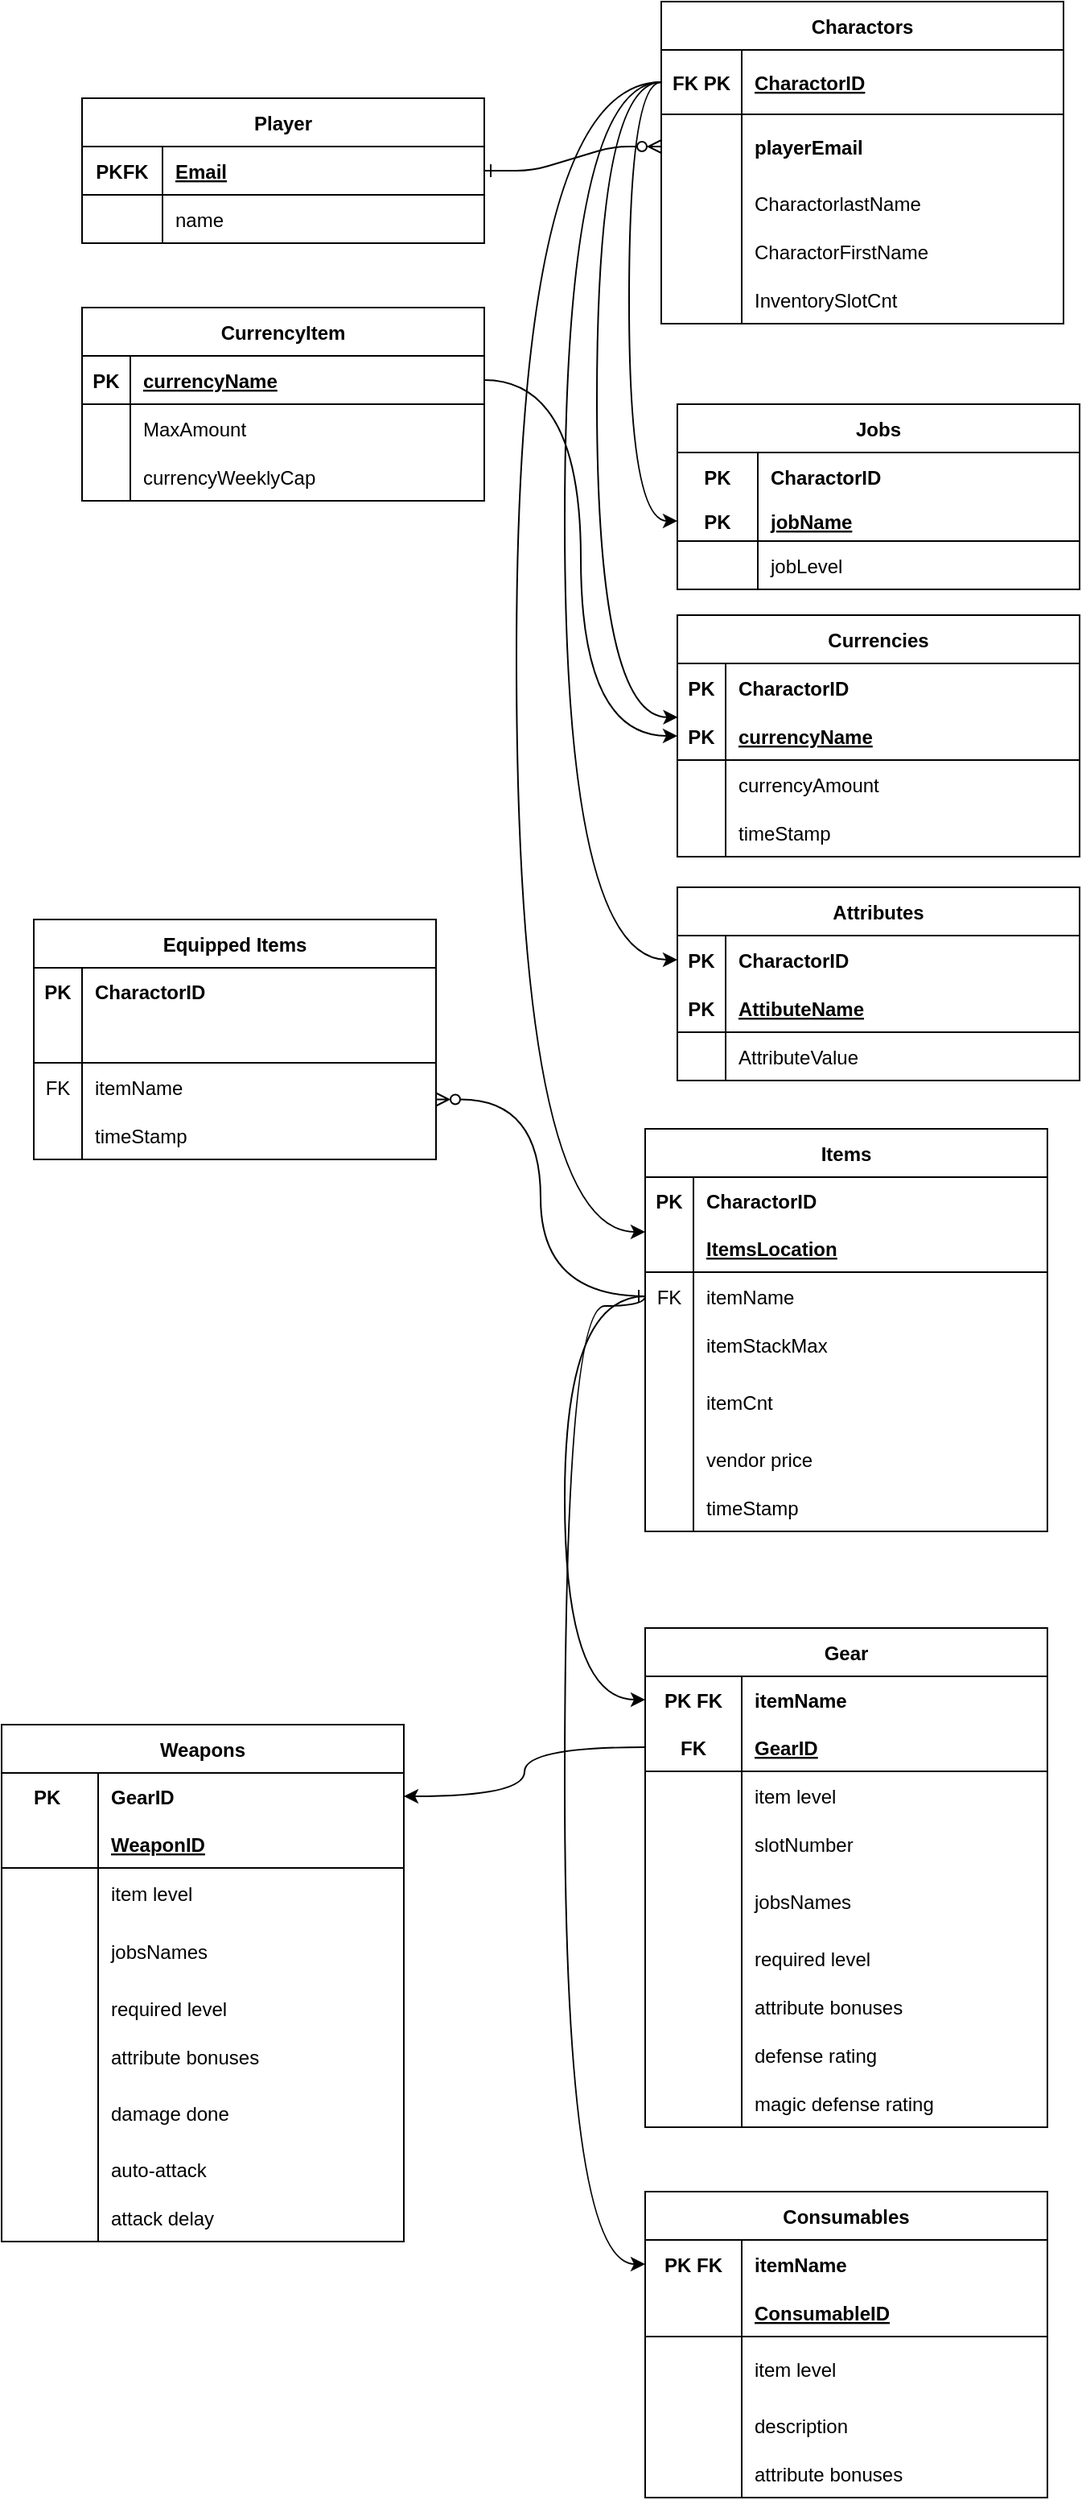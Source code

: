 <mxfile version="23.1.5" type="github">
  <diagram id="R2lEEEUBdFMjLlhIrx00" name="Page-1">
    <mxGraphModel dx="1324" dy="826" grid="1" gridSize="10" guides="1" tooltips="1" connect="1" arrows="1" fold="1" page="1" pageScale="1" pageWidth="850" pageHeight="1100" math="0" shadow="0" extFonts="Permanent Marker^https://fonts.googleapis.com/css?family=Permanent+Marker">
      <root>
        <mxCell id="0" />
        <mxCell id="1" parent="0" />
        <mxCell id="0ALvYMT1jV8Z4muqGy3O-168" value="Items" style="shape=table;startSize=30;container=1;collapsible=1;childLayout=tableLayout;fixedRows=1;rowLines=0;fontStyle=1;align=center;resizeLast=1;" parent="1" vertex="1">
          <mxGeometry x="450" y="760" width="250" height="250.0" as="geometry">
            <mxRectangle x="450" y="290" width="70" height="30" as="alternateBounds" />
          </mxGeometry>
        </mxCell>
        <mxCell id="0ALvYMT1jV8Z4muqGy3O-169" value="" style="shape=partialRectangle;collapsible=0;dropTarget=0;pointerEvents=0;fillColor=none;points=[[0,0.5],[1,0.5]];portConstraint=eastwest;top=0;left=0;right=0;bottom=0;fontStyle=1" parent="0ALvYMT1jV8Z4muqGy3O-168" vertex="1">
          <mxGeometry y="30" width="250" height="29" as="geometry" />
        </mxCell>
        <mxCell id="0ALvYMT1jV8Z4muqGy3O-170" value="PK" style="shape=partialRectangle;overflow=hidden;connectable=0;fillColor=none;top=0;left=0;bottom=0;right=0;fontStyle=1" parent="0ALvYMT1jV8Z4muqGy3O-169" vertex="1">
          <mxGeometry width="30" height="29" as="geometry">
            <mxRectangle width="30" height="29" as="alternateBounds" />
          </mxGeometry>
        </mxCell>
        <mxCell id="0ALvYMT1jV8Z4muqGy3O-171" value="CharactorID" style="shape=partialRectangle;overflow=hidden;connectable=0;fillColor=none;top=0;left=0;bottom=0;right=0;align=left;spacingLeft=6;fontStyle=1" parent="0ALvYMT1jV8Z4muqGy3O-169" vertex="1">
          <mxGeometry x="30" width="220" height="29" as="geometry">
            <mxRectangle width="220" height="29" as="alternateBounds" />
          </mxGeometry>
        </mxCell>
        <mxCell id="0ALvYMT1jV8Z4muqGy3O-172" value="" style="shape=partialRectangle;collapsible=0;dropTarget=0;pointerEvents=0;fillColor=none;points=[[0,0.5],[1,0.5]];portConstraint=eastwest;top=0;left=0;right=0;bottom=1;" parent="0ALvYMT1jV8Z4muqGy3O-168" vertex="1">
          <mxGeometry y="59" width="250" height="30" as="geometry" />
        </mxCell>
        <mxCell id="0ALvYMT1jV8Z4muqGy3O-173" value="" style="shape=partialRectangle;overflow=hidden;connectable=0;fillColor=none;top=0;left=0;bottom=0;right=0;fontStyle=1;" parent="0ALvYMT1jV8Z4muqGy3O-172" vertex="1">
          <mxGeometry width="30" height="30" as="geometry">
            <mxRectangle width="30" height="30" as="alternateBounds" />
          </mxGeometry>
        </mxCell>
        <mxCell id="0ALvYMT1jV8Z4muqGy3O-174" value="ItemsLocation" style="shape=partialRectangle;overflow=hidden;connectable=0;fillColor=none;top=0;left=0;bottom=0;right=0;align=left;spacingLeft=6;fontStyle=5;" parent="0ALvYMT1jV8Z4muqGy3O-172" vertex="1">
          <mxGeometry x="30" width="220" height="30" as="geometry">
            <mxRectangle width="220" height="30" as="alternateBounds" />
          </mxGeometry>
        </mxCell>
        <mxCell id="0ALvYMT1jV8Z4muqGy3O-178" value="" style="shape=partialRectangle;collapsible=0;dropTarget=0;pointerEvents=0;fillColor=none;points=[[0,0.5],[1,0.5]];portConstraint=eastwest;top=0;left=0;right=0;bottom=0;" parent="0ALvYMT1jV8Z4muqGy3O-168" vertex="1">
          <mxGeometry y="89" width="250" height="30" as="geometry" />
        </mxCell>
        <mxCell id="0ALvYMT1jV8Z4muqGy3O-179" value="FK" style="shape=partialRectangle;overflow=hidden;connectable=0;fillColor=none;top=0;left=0;bottom=0;right=0;" parent="0ALvYMT1jV8Z4muqGy3O-178" vertex="1">
          <mxGeometry width="30" height="30" as="geometry">
            <mxRectangle width="30" height="30" as="alternateBounds" />
          </mxGeometry>
        </mxCell>
        <mxCell id="0ALvYMT1jV8Z4muqGy3O-180" value="itemName" style="shape=partialRectangle;overflow=hidden;connectable=0;fillColor=none;top=0;left=0;bottom=0;right=0;align=left;spacingLeft=6;" parent="0ALvYMT1jV8Z4muqGy3O-178" vertex="1">
          <mxGeometry x="30" width="220" height="30" as="geometry">
            <mxRectangle width="220" height="30" as="alternateBounds" />
          </mxGeometry>
        </mxCell>
        <mxCell id="0ALvYMT1jV8Z4muqGy3O-203" value="" style="shape=partialRectangle;collapsible=0;dropTarget=0;pointerEvents=0;fillColor=none;points=[[0,0.5],[1,0.5]];portConstraint=eastwest;top=0;left=0;right=0;bottom=0;" parent="0ALvYMT1jV8Z4muqGy3O-168" vertex="1">
          <mxGeometry y="119" width="250" height="30" as="geometry" />
        </mxCell>
        <mxCell id="0ALvYMT1jV8Z4muqGy3O-204" value="" style="shape=partialRectangle;overflow=hidden;connectable=0;fillColor=none;top=0;left=0;bottom=0;right=0;" parent="0ALvYMT1jV8Z4muqGy3O-203" vertex="1">
          <mxGeometry width="30" height="30" as="geometry">
            <mxRectangle width="30" height="30" as="alternateBounds" />
          </mxGeometry>
        </mxCell>
        <mxCell id="0ALvYMT1jV8Z4muqGy3O-205" value="itemStackMax" style="shape=partialRectangle;overflow=hidden;connectable=0;fillColor=none;top=0;left=0;bottom=0;right=0;align=left;spacingLeft=6;" parent="0ALvYMT1jV8Z4muqGy3O-203" vertex="1">
          <mxGeometry x="30" width="220" height="30" as="geometry">
            <mxRectangle width="220" height="30" as="alternateBounds" />
          </mxGeometry>
        </mxCell>
        <mxCell id="0ALvYMT1jV8Z4muqGy3O-222" value="" style="shape=partialRectangle;collapsible=0;dropTarget=0;pointerEvents=0;fillColor=none;points=[[0,0.5],[1,0.5]];portConstraint=eastwest;top=0;left=0;right=0;bottom=0;" parent="0ALvYMT1jV8Z4muqGy3O-168" vertex="1">
          <mxGeometry y="149" width="250" height="41" as="geometry" />
        </mxCell>
        <mxCell id="0ALvYMT1jV8Z4muqGy3O-223" value="" style="shape=partialRectangle;overflow=hidden;connectable=0;fillColor=none;top=0;left=0;bottom=0;right=0;" parent="0ALvYMT1jV8Z4muqGy3O-222" vertex="1">
          <mxGeometry width="30" height="41" as="geometry">
            <mxRectangle width="30" height="41" as="alternateBounds" />
          </mxGeometry>
        </mxCell>
        <mxCell id="0ALvYMT1jV8Z4muqGy3O-224" value="itemCnt" style="shape=partialRectangle;overflow=hidden;connectable=0;fillColor=none;top=0;left=0;bottom=0;right=0;align=left;spacingLeft=6;" parent="0ALvYMT1jV8Z4muqGy3O-222" vertex="1">
          <mxGeometry x="30" width="220" height="41" as="geometry">
            <mxRectangle width="220" height="41" as="alternateBounds" />
          </mxGeometry>
        </mxCell>
        <mxCell id="0ALvYMT1jV8Z4muqGy3O-225" value="" style="shape=partialRectangle;collapsible=0;dropTarget=0;pointerEvents=0;fillColor=none;points=[[0,0.5],[1,0.5]];portConstraint=eastwest;top=0;left=0;right=0;bottom=0;" parent="0ALvYMT1jV8Z4muqGy3O-168" vertex="1">
          <mxGeometry y="190" width="250" height="30" as="geometry" />
        </mxCell>
        <mxCell id="0ALvYMT1jV8Z4muqGy3O-226" value="" style="shape=partialRectangle;overflow=hidden;connectable=0;fillColor=none;top=0;left=0;bottom=0;right=0;" parent="0ALvYMT1jV8Z4muqGy3O-225" vertex="1">
          <mxGeometry width="30" height="30" as="geometry">
            <mxRectangle width="30" height="30" as="alternateBounds" />
          </mxGeometry>
        </mxCell>
        <mxCell id="0ALvYMT1jV8Z4muqGy3O-227" value="vendor price" style="shape=partialRectangle;overflow=hidden;connectable=0;fillColor=none;top=0;left=0;bottom=0;right=0;align=left;spacingLeft=6;" parent="0ALvYMT1jV8Z4muqGy3O-225" vertex="1">
          <mxGeometry x="30" width="220" height="30" as="geometry">
            <mxRectangle width="220" height="30" as="alternateBounds" />
          </mxGeometry>
        </mxCell>
        <mxCell id="0ALvYMT1jV8Z4muqGy3O-229" value="" style="shape=partialRectangle;collapsible=0;dropTarget=0;pointerEvents=0;fillColor=none;points=[[0,0.5],[1,0.5]];portConstraint=eastwest;top=0;left=0;right=0;bottom=0;" parent="0ALvYMT1jV8Z4muqGy3O-168" vertex="1">
          <mxGeometry y="220" width="250" height="30" as="geometry" />
        </mxCell>
        <mxCell id="0ALvYMT1jV8Z4muqGy3O-230" value="" style="shape=partialRectangle;overflow=hidden;connectable=0;fillColor=none;top=0;left=0;bottom=0;right=0;" parent="0ALvYMT1jV8Z4muqGy3O-229" vertex="1">
          <mxGeometry width="30" height="30" as="geometry">
            <mxRectangle width="30" height="30" as="alternateBounds" />
          </mxGeometry>
        </mxCell>
        <mxCell id="0ALvYMT1jV8Z4muqGy3O-231" value="timeStamp" style="shape=partialRectangle;overflow=hidden;connectable=0;fillColor=none;top=0;left=0;bottom=0;right=0;align=left;spacingLeft=6;" parent="0ALvYMT1jV8Z4muqGy3O-229" vertex="1">
          <mxGeometry x="30" width="220" height="30" as="geometry">
            <mxRectangle width="220" height="30" as="alternateBounds" />
          </mxGeometry>
        </mxCell>
        <mxCell id="C-vyLk0tnHw3VtMMgP7b-1" value="" style="edgeStyle=entityRelationEdgeStyle;endArrow=ERzeroToMany;startArrow=ERone;endFill=1;startFill=0;entryX=0;entryY=0.5;entryDx=0;entryDy=0;" parent="1" source="C-vyLk0tnHw3VtMMgP7b-24" target="C-vyLk0tnHw3VtMMgP7b-6" edge="1">
          <mxGeometry width="100" height="100" relative="1" as="geometry">
            <mxPoint x="340" y="720" as="sourcePoint" />
            <mxPoint x="440" y="620" as="targetPoint" />
          </mxGeometry>
        </mxCell>
        <mxCell id="C-vyLk0tnHw3VtMMgP7b-2" value="Charactors" style="shape=table;startSize=30;container=1;collapsible=1;childLayout=tableLayout;fixedRows=1;rowLines=0;fontStyle=1;align=center;resizeLast=1;" parent="1" vertex="1">
          <mxGeometry x="460" y="60" width="250" height="200" as="geometry">
            <mxRectangle x="460" y="60" width="100" height="30" as="alternateBounds" />
          </mxGeometry>
        </mxCell>
        <mxCell id="C-vyLk0tnHw3VtMMgP7b-3" value="" style="shape=partialRectangle;collapsible=0;dropTarget=0;pointerEvents=0;fillColor=none;points=[[0,0.5],[1,0.5]];portConstraint=eastwest;top=0;left=0;right=0;bottom=1;" parent="C-vyLk0tnHw3VtMMgP7b-2" vertex="1">
          <mxGeometry y="30" width="250" height="40" as="geometry" />
        </mxCell>
        <mxCell id="C-vyLk0tnHw3VtMMgP7b-4" value="FK PK" style="shape=partialRectangle;overflow=hidden;connectable=0;fillColor=none;top=0;left=0;bottom=0;right=0;fontStyle=1;" parent="C-vyLk0tnHw3VtMMgP7b-3" vertex="1">
          <mxGeometry width="50" height="40" as="geometry">
            <mxRectangle width="50" height="40" as="alternateBounds" />
          </mxGeometry>
        </mxCell>
        <mxCell id="C-vyLk0tnHw3VtMMgP7b-5" value="CharactorID" style="shape=partialRectangle;overflow=hidden;connectable=0;fillColor=none;top=0;left=0;bottom=0;right=0;align=left;spacingLeft=6;fontStyle=5;" parent="C-vyLk0tnHw3VtMMgP7b-3" vertex="1">
          <mxGeometry x="50" width="200" height="40" as="geometry">
            <mxRectangle width="200" height="40" as="alternateBounds" />
          </mxGeometry>
        </mxCell>
        <mxCell id="C-vyLk0tnHw3VtMMgP7b-6" value="" style="shape=partialRectangle;collapsible=0;dropTarget=0;pointerEvents=0;fillColor=none;points=[[0,0.5],[1,0.5]];portConstraint=eastwest;top=0;left=0;right=0;bottom=0;" parent="C-vyLk0tnHw3VtMMgP7b-2" vertex="1">
          <mxGeometry y="70" width="250" height="40" as="geometry" />
        </mxCell>
        <mxCell id="C-vyLk0tnHw3VtMMgP7b-7" value="" style="shape=partialRectangle;overflow=hidden;connectable=0;fillColor=none;top=0;left=0;bottom=0;right=0;fontStyle=1" parent="C-vyLk0tnHw3VtMMgP7b-6" vertex="1">
          <mxGeometry width="50" height="40" as="geometry">
            <mxRectangle width="50" height="40" as="alternateBounds" />
          </mxGeometry>
        </mxCell>
        <mxCell id="C-vyLk0tnHw3VtMMgP7b-8" value="playerEmail" style="shape=partialRectangle;overflow=hidden;connectable=0;fillColor=none;top=0;left=0;bottom=0;right=0;align=left;spacingLeft=6;labelBorderColor=none;fontStyle=1;perimeterSpacing=2;" parent="C-vyLk0tnHw3VtMMgP7b-6" vertex="1">
          <mxGeometry x="50" width="200" height="40" as="geometry">
            <mxRectangle width="200" height="40" as="alternateBounds" />
          </mxGeometry>
        </mxCell>
        <mxCell id="C-vyLk0tnHw3VtMMgP7b-9" value="" style="shape=partialRectangle;collapsible=0;dropTarget=0;pointerEvents=0;fillColor=none;points=[[0,0.5],[1,0.5]];portConstraint=eastwest;top=0;left=0;right=0;bottom=0;" parent="C-vyLk0tnHw3VtMMgP7b-2" vertex="1">
          <mxGeometry y="110" width="250" height="30" as="geometry" />
        </mxCell>
        <mxCell id="C-vyLk0tnHw3VtMMgP7b-10" value="" style="shape=partialRectangle;overflow=hidden;connectable=0;fillColor=none;top=0;left=0;bottom=0;right=0;" parent="C-vyLk0tnHw3VtMMgP7b-9" vertex="1">
          <mxGeometry width="50" height="30" as="geometry">
            <mxRectangle width="50" height="30" as="alternateBounds" />
          </mxGeometry>
        </mxCell>
        <mxCell id="C-vyLk0tnHw3VtMMgP7b-11" value="CharactorlastName" style="shape=partialRectangle;overflow=hidden;connectable=0;fillColor=none;top=0;left=0;bottom=0;right=0;align=left;spacingLeft=6;strokeColor=default;" parent="C-vyLk0tnHw3VtMMgP7b-9" vertex="1">
          <mxGeometry x="50" width="200" height="30" as="geometry">
            <mxRectangle width="200" height="30" as="alternateBounds" />
          </mxGeometry>
        </mxCell>
        <mxCell id="0ALvYMT1jV8Z4muqGy3O-71" value="" style="shape=partialRectangle;collapsible=0;dropTarget=0;pointerEvents=0;fillColor=none;points=[[0,0.5],[1,0.5]];portConstraint=eastwest;top=0;left=0;right=0;bottom=0;" parent="C-vyLk0tnHw3VtMMgP7b-2" vertex="1">
          <mxGeometry y="140" width="250" height="30" as="geometry" />
        </mxCell>
        <mxCell id="0ALvYMT1jV8Z4muqGy3O-72" value="" style="shape=partialRectangle;overflow=hidden;connectable=0;fillColor=none;top=0;left=0;bottom=0;right=0;" parent="0ALvYMT1jV8Z4muqGy3O-71" vertex="1">
          <mxGeometry width="50" height="30" as="geometry">
            <mxRectangle width="50" height="30" as="alternateBounds" />
          </mxGeometry>
        </mxCell>
        <mxCell id="0ALvYMT1jV8Z4muqGy3O-73" value="CharactorFirstName" style="shape=partialRectangle;overflow=hidden;connectable=0;fillColor=none;top=0;left=0;bottom=0;right=0;align=left;spacingLeft=6;" parent="0ALvYMT1jV8Z4muqGy3O-71" vertex="1">
          <mxGeometry x="50" width="200" height="30" as="geometry">
            <mxRectangle width="200" height="30" as="alternateBounds" />
          </mxGeometry>
        </mxCell>
        <mxCell id="h1ik2D-NdhHBTQr2be68-16" value="" style="shape=partialRectangle;collapsible=0;dropTarget=0;pointerEvents=0;fillColor=none;points=[[0,0.5],[1,0.5]];portConstraint=eastwest;top=0;left=0;right=0;bottom=0;" vertex="1" parent="C-vyLk0tnHw3VtMMgP7b-2">
          <mxGeometry y="170" width="250" height="30" as="geometry" />
        </mxCell>
        <mxCell id="h1ik2D-NdhHBTQr2be68-17" value="" style="shape=partialRectangle;overflow=hidden;connectable=0;fillColor=none;top=0;left=0;bottom=0;right=0;" vertex="1" parent="h1ik2D-NdhHBTQr2be68-16">
          <mxGeometry width="50" height="30" as="geometry">
            <mxRectangle width="50" height="30" as="alternateBounds" />
          </mxGeometry>
        </mxCell>
        <mxCell id="h1ik2D-NdhHBTQr2be68-18" value="InventorySlotCnt" style="shape=partialRectangle;overflow=hidden;connectable=0;fillColor=none;top=0;left=0;bottom=0;right=0;align=left;spacingLeft=6;" vertex="1" parent="h1ik2D-NdhHBTQr2be68-16">
          <mxGeometry x="50" width="200" height="30" as="geometry">
            <mxRectangle width="200" height="30" as="alternateBounds" />
          </mxGeometry>
        </mxCell>
        <mxCell id="C-vyLk0tnHw3VtMMgP7b-13" value="Jobs" style="shape=table;startSize=30;container=1;collapsible=1;childLayout=tableLayout;fixedRows=1;rowLines=0;fontStyle=1;align=center;resizeLast=1;" parent="1" vertex="1">
          <mxGeometry x="470" y="310" width="250" height="115" as="geometry">
            <mxRectangle x="450" y="290" width="70" height="30" as="alternateBounds" />
          </mxGeometry>
        </mxCell>
        <mxCell id="C-vyLk0tnHw3VtMMgP7b-17" value="" style="shape=partialRectangle;collapsible=0;dropTarget=0;pointerEvents=0;fillColor=none;points=[[0,0.5],[1,0.5]];portConstraint=eastwest;top=0;left=0;right=0;bottom=0;" parent="C-vyLk0tnHw3VtMMgP7b-13" vertex="1">
          <mxGeometry y="30" width="250" height="30" as="geometry" />
        </mxCell>
        <mxCell id="C-vyLk0tnHw3VtMMgP7b-18" value="PK" style="shape=partialRectangle;overflow=hidden;connectable=0;fillColor=none;top=0;left=0;bottom=0;right=0;fontStyle=1" parent="C-vyLk0tnHw3VtMMgP7b-17" vertex="1">
          <mxGeometry width="50" height="30" as="geometry">
            <mxRectangle width="50" height="30" as="alternateBounds" />
          </mxGeometry>
        </mxCell>
        <mxCell id="C-vyLk0tnHw3VtMMgP7b-19" value="CharactorID" style="shape=partialRectangle;overflow=hidden;connectable=0;fillColor=none;top=0;left=0;bottom=0;right=0;align=left;spacingLeft=6;labelBorderColor=none;fontStyle=1" parent="C-vyLk0tnHw3VtMMgP7b-17" vertex="1">
          <mxGeometry x="50" width="200" height="30" as="geometry">
            <mxRectangle width="200" height="30" as="alternateBounds" />
          </mxGeometry>
        </mxCell>
        <mxCell id="C-vyLk0tnHw3VtMMgP7b-14" value="" style="shape=partialRectangle;collapsible=0;dropTarget=0;pointerEvents=0;fillColor=none;points=[[0,0.5],[1,0.5]];portConstraint=eastwest;top=0;left=0;right=0;bottom=1;movable=1;resizable=1;rotatable=1;deletable=1;editable=1;locked=0;connectable=1;" parent="C-vyLk0tnHw3VtMMgP7b-13" vertex="1">
          <mxGeometry y="60" width="250" height="25" as="geometry" />
        </mxCell>
        <mxCell id="C-vyLk0tnHw3VtMMgP7b-15" value="PK" style="shape=partialRectangle;overflow=hidden;connectable=0;fillColor=none;top=0;left=0;bottom=0;right=0;fontStyle=1;" parent="C-vyLk0tnHw3VtMMgP7b-14" vertex="1">
          <mxGeometry width="50" height="25" as="geometry">
            <mxRectangle width="50" height="25" as="alternateBounds" />
          </mxGeometry>
        </mxCell>
        <mxCell id="C-vyLk0tnHw3VtMMgP7b-16" value="jobName" style="shape=partialRectangle;overflow=hidden;connectable=0;fillColor=none;top=0;left=0;bottom=0;right=0;align=left;spacingLeft=6;fontStyle=5;movable=0;resizable=0;rotatable=0;deletable=0;editable=0;locked=1;" parent="C-vyLk0tnHw3VtMMgP7b-14" vertex="1">
          <mxGeometry x="50" width="200" height="25" as="geometry">
            <mxRectangle width="200" height="25" as="alternateBounds" />
          </mxGeometry>
        </mxCell>
        <mxCell id="C-vyLk0tnHw3VtMMgP7b-20" value="" style="shape=partialRectangle;collapsible=0;dropTarget=0;pointerEvents=0;fillColor=none;points=[[0,0.5],[1,0.5]];portConstraint=eastwest;top=0;left=0;right=0;bottom=0;" parent="C-vyLk0tnHw3VtMMgP7b-13" vertex="1">
          <mxGeometry y="85" width="250" height="30" as="geometry" />
        </mxCell>
        <mxCell id="C-vyLk0tnHw3VtMMgP7b-21" value="" style="shape=partialRectangle;overflow=hidden;connectable=0;fillColor=none;top=0;left=0;bottom=0;right=0;" parent="C-vyLk0tnHw3VtMMgP7b-20" vertex="1">
          <mxGeometry width="50" height="30" as="geometry">
            <mxRectangle width="50" height="30" as="alternateBounds" />
          </mxGeometry>
        </mxCell>
        <mxCell id="C-vyLk0tnHw3VtMMgP7b-22" value="jobLevel" style="shape=partialRectangle;overflow=hidden;connectable=0;fillColor=none;top=0;left=0;bottom=0;right=0;align=left;spacingLeft=6;" parent="C-vyLk0tnHw3VtMMgP7b-20" vertex="1">
          <mxGeometry x="50" width="200" height="30" as="geometry">
            <mxRectangle width="200" height="30" as="alternateBounds" />
          </mxGeometry>
        </mxCell>
        <mxCell id="C-vyLk0tnHw3VtMMgP7b-23" value="Player" style="shape=table;startSize=30;container=1;collapsible=1;childLayout=tableLayout;fixedRows=1;rowLines=0;fontStyle=1;align=center;resizeLast=1;" parent="1" vertex="1">
          <mxGeometry x="100" y="120" width="250" height="90" as="geometry" />
        </mxCell>
        <mxCell id="C-vyLk0tnHw3VtMMgP7b-24" value="" style="shape=partialRectangle;collapsible=0;dropTarget=0;pointerEvents=0;fillColor=none;points=[[0,0.5],[1,0.5]];portConstraint=eastwest;top=0;left=0;right=0;bottom=1;" parent="C-vyLk0tnHw3VtMMgP7b-23" vertex="1">
          <mxGeometry y="30" width="250" height="30" as="geometry" />
        </mxCell>
        <mxCell id="C-vyLk0tnHw3VtMMgP7b-25" value="PKFK" style="shape=partialRectangle;overflow=hidden;connectable=0;fillColor=none;top=0;left=0;bottom=0;right=0;fontStyle=1;" parent="C-vyLk0tnHw3VtMMgP7b-24" vertex="1">
          <mxGeometry width="50" height="30" as="geometry">
            <mxRectangle width="50" height="30" as="alternateBounds" />
          </mxGeometry>
        </mxCell>
        <mxCell id="C-vyLk0tnHw3VtMMgP7b-26" value="Email" style="shape=partialRectangle;overflow=hidden;connectable=0;fillColor=none;top=0;left=0;bottom=0;right=0;align=left;spacingLeft=6;fontStyle=5;" parent="C-vyLk0tnHw3VtMMgP7b-24" vertex="1">
          <mxGeometry x="50" width="200" height="30" as="geometry">
            <mxRectangle width="200" height="30" as="alternateBounds" />
          </mxGeometry>
        </mxCell>
        <mxCell id="0ALvYMT1jV8Z4muqGy3O-9" value="" style="shape=partialRectangle;collapsible=0;dropTarget=0;pointerEvents=0;fillColor=none;points=[[0,0.5],[1,0.5]];portConstraint=eastwest;top=0;left=0;right=0;bottom=0;" parent="C-vyLk0tnHw3VtMMgP7b-23" vertex="1">
          <mxGeometry y="60" width="250" height="30" as="geometry" />
        </mxCell>
        <mxCell id="0ALvYMT1jV8Z4muqGy3O-10" value="" style="shape=partialRectangle;overflow=hidden;connectable=0;fillColor=none;top=0;left=0;bottom=0;right=0;" parent="0ALvYMT1jV8Z4muqGy3O-9" vertex="1">
          <mxGeometry width="50" height="30" as="geometry">
            <mxRectangle width="50" height="30" as="alternateBounds" />
          </mxGeometry>
        </mxCell>
        <mxCell id="0ALvYMT1jV8Z4muqGy3O-11" value="name" style="shape=partialRectangle;overflow=hidden;connectable=0;fillColor=none;top=0;left=0;bottom=0;right=0;align=left;spacingLeft=6;" parent="0ALvYMT1jV8Z4muqGy3O-9" vertex="1">
          <mxGeometry x="50" width="200" height="30" as="geometry">
            <mxRectangle width="200" height="30" as="alternateBounds" />
          </mxGeometry>
        </mxCell>
        <mxCell id="0ALvYMT1jV8Z4muqGy3O-91" value="Currencies" style="shape=table;startSize=30;container=1;collapsible=1;childLayout=tableLayout;fixedRows=1;rowLines=0;fontStyle=1;align=center;resizeLast=1;" parent="1" vertex="1">
          <mxGeometry x="470" y="441" width="250" height="150" as="geometry">
            <mxRectangle x="450" y="290" width="70" height="30" as="alternateBounds" />
          </mxGeometry>
        </mxCell>
        <mxCell id="0ALvYMT1jV8Z4muqGy3O-95" value="" style="shape=partialRectangle;collapsible=0;dropTarget=0;pointerEvents=0;fillColor=none;points=[[0,0.5],[1,0.5]];portConstraint=eastwest;top=0;left=0;right=0;bottom=0;fontStyle=1" parent="0ALvYMT1jV8Z4muqGy3O-91" vertex="1">
          <mxGeometry y="30" width="250" height="30" as="geometry" />
        </mxCell>
        <mxCell id="0ALvYMT1jV8Z4muqGy3O-96" value="PK" style="shape=partialRectangle;overflow=hidden;connectable=0;fillColor=none;top=0;left=0;bottom=0;right=0;fontStyle=1" parent="0ALvYMT1jV8Z4muqGy3O-95" vertex="1">
          <mxGeometry width="30" height="30" as="geometry">
            <mxRectangle width="30" height="30" as="alternateBounds" />
          </mxGeometry>
        </mxCell>
        <mxCell id="0ALvYMT1jV8Z4muqGy3O-97" value="CharactorID" style="shape=partialRectangle;overflow=hidden;connectable=0;fillColor=none;top=0;left=0;bottom=0;right=0;align=left;spacingLeft=6;fontStyle=1" parent="0ALvYMT1jV8Z4muqGy3O-95" vertex="1">
          <mxGeometry x="30" width="220" height="30" as="geometry">
            <mxRectangle width="220" height="30" as="alternateBounds" />
          </mxGeometry>
        </mxCell>
        <mxCell id="0ALvYMT1jV8Z4muqGy3O-92" value="" style="shape=partialRectangle;collapsible=0;dropTarget=0;pointerEvents=0;fillColor=none;points=[[0,0.5],[1,0.5]];portConstraint=eastwest;top=0;left=0;right=0;bottom=1;" parent="0ALvYMT1jV8Z4muqGy3O-91" vertex="1">
          <mxGeometry y="60" width="250" height="30" as="geometry" />
        </mxCell>
        <mxCell id="0ALvYMT1jV8Z4muqGy3O-93" value="PK" style="shape=partialRectangle;overflow=hidden;connectable=0;fillColor=none;top=0;left=0;bottom=0;right=0;fontStyle=1;" parent="0ALvYMT1jV8Z4muqGy3O-92" vertex="1">
          <mxGeometry width="30" height="30" as="geometry">
            <mxRectangle width="30" height="30" as="alternateBounds" />
          </mxGeometry>
        </mxCell>
        <mxCell id="0ALvYMT1jV8Z4muqGy3O-94" value="currencyName" style="shape=partialRectangle;overflow=hidden;connectable=0;fillColor=none;top=0;left=0;bottom=0;right=0;align=left;spacingLeft=6;fontStyle=5;" parent="0ALvYMT1jV8Z4muqGy3O-92" vertex="1">
          <mxGeometry x="30" width="220" height="30" as="geometry">
            <mxRectangle width="220" height="30" as="alternateBounds" />
          </mxGeometry>
        </mxCell>
        <mxCell id="0ALvYMT1jV8Z4muqGy3O-98" value="" style="shape=partialRectangle;collapsible=0;dropTarget=0;pointerEvents=0;fillColor=none;points=[[0,0.5],[1,0.5]];portConstraint=eastwest;top=0;left=0;right=0;bottom=0;" parent="0ALvYMT1jV8Z4muqGy3O-91" vertex="1">
          <mxGeometry y="90" width="250" height="30" as="geometry" />
        </mxCell>
        <mxCell id="0ALvYMT1jV8Z4muqGy3O-99" value="" style="shape=partialRectangle;overflow=hidden;connectable=0;fillColor=none;top=0;left=0;bottom=0;right=0;" parent="0ALvYMT1jV8Z4muqGy3O-98" vertex="1">
          <mxGeometry width="30" height="30" as="geometry">
            <mxRectangle width="30" height="30" as="alternateBounds" />
          </mxGeometry>
        </mxCell>
        <mxCell id="0ALvYMT1jV8Z4muqGy3O-100" value="currencyAmount" style="shape=partialRectangle;overflow=hidden;connectable=0;fillColor=none;top=0;left=0;bottom=0;right=0;align=left;spacingLeft=6;" parent="0ALvYMT1jV8Z4muqGy3O-98" vertex="1">
          <mxGeometry x="30" width="220" height="30" as="geometry">
            <mxRectangle width="220" height="30" as="alternateBounds" />
          </mxGeometry>
        </mxCell>
        <mxCell id="0ALvYMT1jV8Z4muqGy3O-152" value="" style="shape=partialRectangle;collapsible=0;dropTarget=0;pointerEvents=0;fillColor=none;points=[[0,0.5],[1,0.5]];portConstraint=eastwest;top=0;left=0;right=0;bottom=0;" parent="0ALvYMT1jV8Z4muqGy3O-91" vertex="1">
          <mxGeometry y="120" width="250" height="30" as="geometry" />
        </mxCell>
        <mxCell id="0ALvYMT1jV8Z4muqGy3O-153" value="" style="shape=partialRectangle;overflow=hidden;connectable=0;fillColor=none;top=0;left=0;bottom=0;right=0;" parent="0ALvYMT1jV8Z4muqGy3O-152" vertex="1">
          <mxGeometry width="30" height="30" as="geometry">
            <mxRectangle width="30" height="30" as="alternateBounds" />
          </mxGeometry>
        </mxCell>
        <mxCell id="0ALvYMT1jV8Z4muqGy3O-154" value="timeStamp" style="shape=partialRectangle;overflow=hidden;connectable=0;fillColor=none;top=0;left=0;bottom=0;right=0;align=left;spacingLeft=6;" parent="0ALvYMT1jV8Z4muqGy3O-152" vertex="1">
          <mxGeometry x="30" width="220" height="30" as="geometry">
            <mxRectangle width="220" height="30" as="alternateBounds" />
          </mxGeometry>
        </mxCell>
        <mxCell id="0ALvYMT1jV8Z4muqGy3O-114" value="CurrencyItem" style="shape=table;startSize=30;container=1;collapsible=1;childLayout=tableLayout;fixedRows=1;rowLines=0;fontStyle=1;align=center;resizeLast=1;" parent="1" vertex="1">
          <mxGeometry x="100" y="250" width="250" height="120" as="geometry">
            <mxRectangle x="450" y="290" width="70" height="30" as="alternateBounds" />
          </mxGeometry>
        </mxCell>
        <mxCell id="0ALvYMT1jV8Z4muqGy3O-115" value="" style="shape=partialRectangle;collapsible=0;dropTarget=0;pointerEvents=0;fillColor=none;points=[[0,0.5],[1,0.5]];portConstraint=eastwest;top=0;left=0;right=0;bottom=1;" parent="0ALvYMT1jV8Z4muqGy3O-114" vertex="1">
          <mxGeometry y="30" width="250" height="30" as="geometry" />
        </mxCell>
        <mxCell id="0ALvYMT1jV8Z4muqGy3O-116" value="PK" style="shape=partialRectangle;overflow=hidden;connectable=0;fillColor=none;top=0;left=0;bottom=0;right=0;fontStyle=1;" parent="0ALvYMT1jV8Z4muqGy3O-115" vertex="1">
          <mxGeometry width="30" height="30" as="geometry">
            <mxRectangle width="30" height="30" as="alternateBounds" />
          </mxGeometry>
        </mxCell>
        <mxCell id="0ALvYMT1jV8Z4muqGy3O-117" value="currencyName" style="shape=partialRectangle;overflow=hidden;connectable=0;fillColor=none;top=0;left=0;bottom=0;right=0;align=left;spacingLeft=6;fontStyle=5;" parent="0ALvYMT1jV8Z4muqGy3O-115" vertex="1">
          <mxGeometry x="30" width="220" height="30" as="geometry">
            <mxRectangle width="220" height="30" as="alternateBounds" />
          </mxGeometry>
        </mxCell>
        <mxCell id="0ALvYMT1jV8Z4muqGy3O-118" value="" style="shape=partialRectangle;collapsible=0;dropTarget=0;pointerEvents=0;fillColor=none;points=[[0,0.5],[1,0.5]];portConstraint=eastwest;top=0;left=0;right=0;bottom=0;" parent="0ALvYMT1jV8Z4muqGy3O-114" vertex="1">
          <mxGeometry y="60" width="250" height="30" as="geometry" />
        </mxCell>
        <mxCell id="0ALvYMT1jV8Z4muqGy3O-119" value="" style="shape=partialRectangle;overflow=hidden;connectable=0;fillColor=none;top=0;left=0;bottom=0;right=0;" parent="0ALvYMT1jV8Z4muqGy3O-118" vertex="1">
          <mxGeometry width="30" height="30" as="geometry">
            <mxRectangle width="30" height="30" as="alternateBounds" />
          </mxGeometry>
        </mxCell>
        <mxCell id="0ALvYMT1jV8Z4muqGy3O-120" value="MaxAmount" style="shape=partialRectangle;overflow=hidden;connectable=0;fillColor=none;top=0;left=0;bottom=0;right=0;align=left;spacingLeft=6;" parent="0ALvYMT1jV8Z4muqGy3O-118" vertex="1">
          <mxGeometry x="30" width="220" height="30" as="geometry">
            <mxRectangle width="220" height="30" as="alternateBounds" />
          </mxGeometry>
        </mxCell>
        <mxCell id="0ALvYMT1jV8Z4muqGy3O-133" value="" style="shape=partialRectangle;collapsible=0;dropTarget=0;pointerEvents=0;fillColor=none;points=[[0,0.5],[1,0.5]];portConstraint=eastwest;top=0;left=0;right=0;bottom=0;" parent="0ALvYMT1jV8Z4muqGy3O-114" vertex="1">
          <mxGeometry y="90" width="250" height="30" as="geometry" />
        </mxCell>
        <mxCell id="0ALvYMT1jV8Z4muqGy3O-134" value="" style="shape=partialRectangle;overflow=hidden;connectable=0;fillColor=none;top=0;left=0;bottom=0;right=0;" parent="0ALvYMT1jV8Z4muqGy3O-133" vertex="1">
          <mxGeometry width="30" height="30" as="geometry">
            <mxRectangle width="30" height="30" as="alternateBounds" />
          </mxGeometry>
        </mxCell>
        <mxCell id="0ALvYMT1jV8Z4muqGy3O-135" value="currencyWeeklyCap" style="shape=partialRectangle;overflow=hidden;connectable=0;fillColor=none;top=0;left=0;bottom=0;right=0;align=left;spacingLeft=6;" parent="0ALvYMT1jV8Z4muqGy3O-133" vertex="1">
          <mxGeometry x="30" width="220" height="30" as="geometry">
            <mxRectangle width="220" height="30" as="alternateBounds" />
          </mxGeometry>
        </mxCell>
        <mxCell id="0ALvYMT1jV8Z4muqGy3O-136" style="edgeStyle=orthogonalEdgeStyle;rounded=0;orthogonalLoop=1;jettySize=auto;html=1;exitX=1;exitY=0.5;exitDx=0;exitDy=0;entryX=0;entryY=0.5;entryDx=0;entryDy=0;curved=1;" parent="1" source="0ALvYMT1jV8Z4muqGy3O-115" target="0ALvYMT1jV8Z4muqGy3O-92" edge="1">
          <mxGeometry relative="1" as="geometry" />
        </mxCell>
        <mxCell id="0ALvYMT1jV8Z4muqGy3O-185" style="edgeStyle=orthogonalEdgeStyle;rounded=0;orthogonalLoop=1;jettySize=auto;html=1;exitX=0;exitY=0.5;exitDx=0;exitDy=0;entryX=0;entryY=0.5;entryDx=0;entryDy=0;curved=1;" parent="1" source="C-vyLk0tnHw3VtMMgP7b-3" target="C-vyLk0tnHw3VtMMgP7b-14" edge="1">
          <mxGeometry relative="1" as="geometry" />
        </mxCell>
        <mxCell id="0ALvYMT1jV8Z4muqGy3O-186" style="edgeStyle=orthogonalEdgeStyle;rounded=0;orthogonalLoop=1;jettySize=auto;html=1;exitX=0;exitY=0.5;exitDx=0;exitDy=0;entryX=0.001;entryY=0.113;entryDx=0;entryDy=0;entryPerimeter=0;curved=1;" parent="1" source="C-vyLk0tnHw3VtMMgP7b-3" target="0ALvYMT1jV8Z4muqGy3O-92" edge="1">
          <mxGeometry relative="1" as="geometry">
            <Array as="points">
              <mxPoint x="420" y="110" />
              <mxPoint x="420" y="504" />
            </Array>
          </mxGeometry>
        </mxCell>
        <mxCell id="0ALvYMT1jV8Z4muqGy3O-228" style="edgeStyle=orthogonalEdgeStyle;rounded=0;orthogonalLoop=1;jettySize=auto;html=1;exitX=0;exitY=0.5;exitDx=0;exitDy=0;entryX=0;entryY=0.167;entryDx=0;entryDy=0;curved=1;entryPerimeter=0;" parent="1" source="C-vyLk0tnHw3VtMMgP7b-3" target="0ALvYMT1jV8Z4muqGy3O-172" edge="1">
          <mxGeometry relative="1" as="geometry">
            <mxPoint x="470" y="120" as="sourcePoint" />
            <mxPoint x="460" y="670" as="targetPoint" />
            <Array as="points">
              <mxPoint x="370" y="110" />
              <mxPoint x="370" y="824" />
            </Array>
          </mxGeometry>
        </mxCell>
        <mxCell id="0ALvYMT1jV8Z4muqGy3O-283" value="Gear" style="shape=table;startSize=30;container=1;collapsible=1;childLayout=tableLayout;fixedRows=1;rowLines=0;fontStyle=1;align=center;resizeLast=1;" parent="1" vertex="1">
          <mxGeometry x="450" y="1070" width="250" height="310.0" as="geometry">
            <mxRectangle x="450" y="290" width="70" height="30" as="alternateBounds" />
          </mxGeometry>
        </mxCell>
        <mxCell id="0ALvYMT1jV8Z4muqGy3O-284" value="" style="shape=partialRectangle;collapsible=0;dropTarget=0;pointerEvents=0;fillColor=none;points=[[0,0.5],[1,0.5]];portConstraint=eastwest;top=0;left=0;right=0;bottom=0;fontStyle=1" parent="0ALvYMT1jV8Z4muqGy3O-283" vertex="1">
          <mxGeometry y="30" width="250" height="29" as="geometry" />
        </mxCell>
        <mxCell id="0ALvYMT1jV8Z4muqGy3O-285" value="PK FK" style="shape=partialRectangle;overflow=hidden;connectable=0;fillColor=none;top=0;left=0;bottom=0;right=0;fontStyle=1" parent="0ALvYMT1jV8Z4muqGy3O-284" vertex="1">
          <mxGeometry width="60" height="29" as="geometry">
            <mxRectangle width="60" height="29" as="alternateBounds" />
          </mxGeometry>
        </mxCell>
        <mxCell id="0ALvYMT1jV8Z4muqGy3O-286" value="itemName" style="shape=partialRectangle;overflow=hidden;connectable=0;fillColor=none;top=0;left=0;bottom=0;right=0;align=left;spacingLeft=6;fontStyle=1" parent="0ALvYMT1jV8Z4muqGy3O-284" vertex="1">
          <mxGeometry x="60" width="190" height="29" as="geometry">
            <mxRectangle width="190" height="29" as="alternateBounds" />
          </mxGeometry>
        </mxCell>
        <mxCell id="0ALvYMT1jV8Z4muqGy3O-287" value="" style="shape=partialRectangle;collapsible=0;dropTarget=0;pointerEvents=0;fillColor=none;points=[[0,0.5],[1,0.5]];portConstraint=eastwest;top=0;left=0;right=0;bottom=1;" parent="0ALvYMT1jV8Z4muqGy3O-283" vertex="1">
          <mxGeometry y="59" width="250" height="30" as="geometry" />
        </mxCell>
        <mxCell id="0ALvYMT1jV8Z4muqGy3O-288" value="FK" style="shape=partialRectangle;overflow=hidden;connectable=0;fillColor=none;top=0;left=0;bottom=0;right=0;fontStyle=1;" parent="0ALvYMT1jV8Z4muqGy3O-287" vertex="1">
          <mxGeometry width="60" height="30" as="geometry">
            <mxRectangle width="60" height="30" as="alternateBounds" />
          </mxGeometry>
        </mxCell>
        <mxCell id="0ALvYMT1jV8Z4muqGy3O-289" value="GearID" style="shape=partialRectangle;overflow=hidden;connectable=0;fillColor=none;top=0;left=0;bottom=0;right=0;align=left;spacingLeft=6;fontStyle=5;" parent="0ALvYMT1jV8Z4muqGy3O-287" vertex="1">
          <mxGeometry x="60" width="190" height="30" as="geometry">
            <mxRectangle width="190" height="30" as="alternateBounds" />
          </mxGeometry>
        </mxCell>
        <mxCell id="0ALvYMT1jV8Z4muqGy3O-290" value="" style="shape=partialRectangle;collapsible=0;dropTarget=0;pointerEvents=0;fillColor=none;points=[[0,0.5],[1,0.5]];portConstraint=eastwest;top=0;left=0;right=0;bottom=0;" parent="0ALvYMT1jV8Z4muqGy3O-283" vertex="1">
          <mxGeometry y="89" width="250" height="30" as="geometry" />
        </mxCell>
        <mxCell id="0ALvYMT1jV8Z4muqGy3O-291" value="" style="shape=partialRectangle;overflow=hidden;connectable=0;fillColor=none;top=0;left=0;bottom=0;right=0;" parent="0ALvYMT1jV8Z4muqGy3O-290" vertex="1">
          <mxGeometry width="60" height="30" as="geometry">
            <mxRectangle width="60" height="30" as="alternateBounds" />
          </mxGeometry>
        </mxCell>
        <mxCell id="0ALvYMT1jV8Z4muqGy3O-292" value="item level" style="shape=partialRectangle;overflow=hidden;connectable=0;fillColor=none;top=0;left=0;bottom=0;right=0;align=left;spacingLeft=6;" parent="0ALvYMT1jV8Z4muqGy3O-290" vertex="1">
          <mxGeometry x="60" width="190" height="30" as="geometry">
            <mxRectangle width="190" height="30" as="alternateBounds" />
          </mxGeometry>
        </mxCell>
        <mxCell id="0ALvYMT1jV8Z4muqGy3O-293" value="" style="shape=partialRectangle;collapsible=0;dropTarget=0;pointerEvents=0;fillColor=none;points=[[0,0.5],[1,0.5]];portConstraint=eastwest;top=0;left=0;right=0;bottom=0;" parent="0ALvYMT1jV8Z4muqGy3O-283" vertex="1">
          <mxGeometry y="119" width="250" height="30" as="geometry" />
        </mxCell>
        <mxCell id="0ALvYMT1jV8Z4muqGy3O-294" value="" style="shape=partialRectangle;overflow=hidden;connectable=0;fillColor=none;top=0;left=0;bottom=0;right=0;" parent="0ALvYMT1jV8Z4muqGy3O-293" vertex="1">
          <mxGeometry width="60" height="30" as="geometry">
            <mxRectangle width="60" height="30" as="alternateBounds" />
          </mxGeometry>
        </mxCell>
        <mxCell id="0ALvYMT1jV8Z4muqGy3O-295" value="slotNumber" style="shape=partialRectangle;overflow=hidden;connectable=0;fillColor=none;top=0;left=0;bottom=0;right=0;align=left;spacingLeft=6;" parent="0ALvYMT1jV8Z4muqGy3O-293" vertex="1">
          <mxGeometry x="60" width="190" height="30" as="geometry">
            <mxRectangle width="190" height="30" as="alternateBounds" />
          </mxGeometry>
        </mxCell>
        <mxCell id="0ALvYMT1jV8Z4muqGy3O-296" value="" style="shape=partialRectangle;collapsible=0;dropTarget=0;pointerEvents=0;fillColor=none;points=[[0,0.5],[1,0.5]];portConstraint=eastwest;top=0;left=0;right=0;bottom=0;" parent="0ALvYMT1jV8Z4muqGy3O-283" vertex="1">
          <mxGeometry y="149" width="250" height="41" as="geometry" />
        </mxCell>
        <mxCell id="0ALvYMT1jV8Z4muqGy3O-297" value="" style="shape=partialRectangle;overflow=hidden;connectable=0;fillColor=none;top=0;left=0;bottom=0;right=0;" parent="0ALvYMT1jV8Z4muqGy3O-296" vertex="1">
          <mxGeometry width="60" height="41" as="geometry">
            <mxRectangle width="60" height="41" as="alternateBounds" />
          </mxGeometry>
        </mxCell>
        <mxCell id="0ALvYMT1jV8Z4muqGy3O-298" value="jobsNames" style="shape=partialRectangle;overflow=hidden;connectable=0;fillColor=none;top=0;left=0;bottom=0;right=0;align=left;spacingLeft=6;" parent="0ALvYMT1jV8Z4muqGy3O-296" vertex="1">
          <mxGeometry x="60" width="190" height="41" as="geometry">
            <mxRectangle width="190" height="41" as="alternateBounds" />
          </mxGeometry>
        </mxCell>
        <mxCell id="0ALvYMT1jV8Z4muqGy3O-299" value="" style="shape=partialRectangle;collapsible=0;dropTarget=0;pointerEvents=0;fillColor=none;points=[[0,0.5],[1,0.5]];portConstraint=eastwest;top=0;left=0;right=0;bottom=0;" parent="0ALvYMT1jV8Z4muqGy3O-283" vertex="1">
          <mxGeometry y="190" width="250" height="30" as="geometry" />
        </mxCell>
        <mxCell id="0ALvYMT1jV8Z4muqGy3O-300" value="" style="shape=partialRectangle;overflow=hidden;connectable=0;fillColor=none;top=0;left=0;bottom=0;right=0;" parent="0ALvYMT1jV8Z4muqGy3O-299" vertex="1">
          <mxGeometry width="60" height="30" as="geometry">
            <mxRectangle width="60" height="30" as="alternateBounds" />
          </mxGeometry>
        </mxCell>
        <mxCell id="0ALvYMT1jV8Z4muqGy3O-301" value="required level" style="shape=partialRectangle;overflow=hidden;connectable=0;fillColor=none;top=0;left=0;bottom=0;right=0;align=left;spacingLeft=6;" parent="0ALvYMT1jV8Z4muqGy3O-299" vertex="1">
          <mxGeometry x="60" width="190" height="30" as="geometry">
            <mxRectangle width="190" height="30" as="alternateBounds" />
          </mxGeometry>
        </mxCell>
        <mxCell id="0ALvYMT1jV8Z4muqGy3O-302" value="" style="shape=partialRectangle;collapsible=0;dropTarget=0;pointerEvents=0;fillColor=none;points=[[0,0.5],[1,0.5]];portConstraint=eastwest;top=0;left=0;right=0;bottom=0;" parent="0ALvYMT1jV8Z4muqGy3O-283" vertex="1">
          <mxGeometry y="220" width="250" height="30" as="geometry" />
        </mxCell>
        <mxCell id="0ALvYMT1jV8Z4muqGy3O-303" value="" style="shape=partialRectangle;overflow=hidden;connectable=0;fillColor=none;top=0;left=0;bottom=0;right=0;" parent="0ALvYMT1jV8Z4muqGy3O-302" vertex="1">
          <mxGeometry width="60" height="30" as="geometry">
            <mxRectangle width="60" height="30" as="alternateBounds" />
          </mxGeometry>
        </mxCell>
        <mxCell id="0ALvYMT1jV8Z4muqGy3O-304" value="attribute bonuses" style="shape=partialRectangle;overflow=hidden;connectable=0;fillColor=none;top=0;left=0;bottom=0;right=0;align=left;spacingLeft=6;" parent="0ALvYMT1jV8Z4muqGy3O-302" vertex="1">
          <mxGeometry x="60" width="190" height="30" as="geometry">
            <mxRectangle width="190" height="30" as="alternateBounds" />
          </mxGeometry>
        </mxCell>
        <mxCell id="0ALvYMT1jV8Z4muqGy3O-306" value="" style="shape=partialRectangle;collapsible=0;dropTarget=0;pointerEvents=0;fillColor=none;points=[[0,0.5],[1,0.5]];portConstraint=eastwest;top=0;left=0;right=0;bottom=0;" parent="0ALvYMT1jV8Z4muqGy3O-283" vertex="1">
          <mxGeometry y="250" width="250" height="30" as="geometry" />
        </mxCell>
        <mxCell id="0ALvYMT1jV8Z4muqGy3O-307" value="" style="shape=partialRectangle;overflow=hidden;connectable=0;fillColor=none;top=0;left=0;bottom=0;right=0;" parent="0ALvYMT1jV8Z4muqGy3O-306" vertex="1">
          <mxGeometry width="60" height="30" as="geometry">
            <mxRectangle width="60" height="30" as="alternateBounds" />
          </mxGeometry>
        </mxCell>
        <mxCell id="0ALvYMT1jV8Z4muqGy3O-308" value="defense rating" style="shape=partialRectangle;overflow=hidden;connectable=0;fillColor=none;top=0;left=0;bottom=0;right=0;align=left;spacingLeft=6;" parent="0ALvYMT1jV8Z4muqGy3O-306" vertex="1">
          <mxGeometry x="60" width="190" height="30" as="geometry">
            <mxRectangle width="190" height="30" as="alternateBounds" />
          </mxGeometry>
        </mxCell>
        <mxCell id="0ALvYMT1jV8Z4muqGy3O-334" value="" style="shape=partialRectangle;collapsible=0;dropTarget=0;pointerEvents=0;fillColor=none;points=[[0,0.5],[1,0.5]];portConstraint=eastwest;top=0;left=0;right=0;bottom=0;" parent="0ALvYMT1jV8Z4muqGy3O-283" vertex="1">
          <mxGeometry y="280" width="250" height="30" as="geometry" />
        </mxCell>
        <mxCell id="0ALvYMT1jV8Z4muqGy3O-335" value="" style="shape=partialRectangle;overflow=hidden;connectable=0;fillColor=none;top=0;left=0;bottom=0;right=0;" parent="0ALvYMT1jV8Z4muqGy3O-334" vertex="1">
          <mxGeometry width="60" height="30" as="geometry">
            <mxRectangle width="60" height="30" as="alternateBounds" />
          </mxGeometry>
        </mxCell>
        <mxCell id="0ALvYMT1jV8Z4muqGy3O-336" value="magic defense rating" style="shape=partialRectangle;overflow=hidden;connectable=0;fillColor=none;top=0;left=0;bottom=0;right=0;align=left;spacingLeft=6;" parent="0ALvYMT1jV8Z4muqGy3O-334" vertex="1">
          <mxGeometry x="60" width="190" height="30" as="geometry">
            <mxRectangle width="190" height="30" as="alternateBounds" />
          </mxGeometry>
        </mxCell>
        <mxCell id="0ALvYMT1jV8Z4muqGy3O-305" style="edgeStyle=orthogonalEdgeStyle;rounded=0;orthogonalLoop=1;jettySize=auto;html=1;entryX=0;entryY=0.5;entryDx=0;entryDy=0;curved=1;exitX=0;exitY=0.5;exitDx=0;exitDy=0;" parent="1" source="0ALvYMT1jV8Z4muqGy3O-178" target="0ALvYMT1jV8Z4muqGy3O-284" edge="1">
          <mxGeometry relative="1" as="geometry">
            <mxPoint x="120" y="804.5" as="sourcePoint" />
            <mxPoint x="460" y="874" as="targetPoint" />
            <Array as="points">
              <mxPoint x="400" y="864" />
              <mxPoint x="400" y="1114" />
            </Array>
          </mxGeometry>
        </mxCell>
        <mxCell id="0ALvYMT1jV8Z4muqGy3O-342" value="Weapons" style="shape=table;startSize=30;container=1;collapsible=1;childLayout=tableLayout;fixedRows=1;rowLines=0;fontStyle=1;align=center;resizeLast=1;" parent="1" vertex="1">
          <mxGeometry x="50" y="1130" width="250" height="321.0" as="geometry">
            <mxRectangle x="450" y="290" width="70" height="30" as="alternateBounds" />
          </mxGeometry>
        </mxCell>
        <mxCell id="0ALvYMT1jV8Z4muqGy3O-343" value="" style="shape=partialRectangle;collapsible=0;dropTarget=0;pointerEvents=0;fillColor=none;points=[[0,0.5],[1,0.5]];portConstraint=eastwest;top=0;left=0;right=0;bottom=0;fontStyle=1" parent="0ALvYMT1jV8Z4muqGy3O-342" vertex="1">
          <mxGeometry y="30" width="250" height="29" as="geometry" />
        </mxCell>
        <mxCell id="0ALvYMT1jV8Z4muqGy3O-344" value="PK " style="shape=partialRectangle;overflow=hidden;connectable=0;fillColor=none;top=0;left=0;bottom=0;right=0;fontStyle=1" parent="0ALvYMT1jV8Z4muqGy3O-343" vertex="1">
          <mxGeometry width="60" height="29" as="geometry">
            <mxRectangle width="60" height="29" as="alternateBounds" />
          </mxGeometry>
        </mxCell>
        <mxCell id="0ALvYMT1jV8Z4muqGy3O-345" value="GearID" style="shape=partialRectangle;overflow=hidden;connectable=0;fillColor=none;top=0;left=0;bottom=0;right=0;align=left;spacingLeft=6;fontStyle=1" parent="0ALvYMT1jV8Z4muqGy3O-343" vertex="1">
          <mxGeometry x="60" width="190" height="29" as="geometry">
            <mxRectangle width="190" height="29" as="alternateBounds" />
          </mxGeometry>
        </mxCell>
        <mxCell id="0ALvYMT1jV8Z4muqGy3O-346" value="" style="shape=partialRectangle;collapsible=0;dropTarget=0;pointerEvents=0;fillColor=none;points=[[0,0.5],[1,0.5]];portConstraint=eastwest;top=0;left=0;right=0;bottom=1;" parent="0ALvYMT1jV8Z4muqGy3O-342" vertex="1">
          <mxGeometry y="59" width="250" height="30" as="geometry" />
        </mxCell>
        <mxCell id="0ALvYMT1jV8Z4muqGy3O-347" value="" style="shape=partialRectangle;overflow=hidden;connectable=0;fillColor=none;top=0;left=0;bottom=0;right=0;fontStyle=1;" parent="0ALvYMT1jV8Z4muqGy3O-346" vertex="1">
          <mxGeometry width="60" height="30" as="geometry">
            <mxRectangle width="60" height="30" as="alternateBounds" />
          </mxGeometry>
        </mxCell>
        <mxCell id="0ALvYMT1jV8Z4muqGy3O-348" value="WeaponID" style="shape=partialRectangle;overflow=hidden;connectable=0;fillColor=none;top=0;left=0;bottom=0;right=0;align=left;spacingLeft=6;fontStyle=5;" parent="0ALvYMT1jV8Z4muqGy3O-346" vertex="1">
          <mxGeometry x="60" width="190" height="30" as="geometry">
            <mxRectangle width="190" height="30" as="alternateBounds" />
          </mxGeometry>
        </mxCell>
        <mxCell id="0ALvYMT1jV8Z4muqGy3O-349" value="" style="shape=partialRectangle;collapsible=0;dropTarget=0;pointerEvents=0;fillColor=none;points=[[0,0.5],[1,0.5]];portConstraint=eastwest;top=0;left=0;right=0;bottom=0;" parent="0ALvYMT1jV8Z4muqGy3O-342" vertex="1">
          <mxGeometry y="89" width="250" height="31" as="geometry" />
        </mxCell>
        <mxCell id="0ALvYMT1jV8Z4muqGy3O-350" value="" style="shape=partialRectangle;overflow=hidden;connectable=0;fillColor=none;top=0;left=0;bottom=0;right=0;" parent="0ALvYMT1jV8Z4muqGy3O-349" vertex="1">
          <mxGeometry width="60" height="31" as="geometry">
            <mxRectangle width="60" height="31" as="alternateBounds" />
          </mxGeometry>
        </mxCell>
        <mxCell id="0ALvYMT1jV8Z4muqGy3O-351" value="item level" style="shape=partialRectangle;overflow=hidden;connectable=0;fillColor=none;top=0;left=0;bottom=0;right=0;align=left;spacingLeft=6;" parent="0ALvYMT1jV8Z4muqGy3O-349" vertex="1">
          <mxGeometry x="60" width="190" height="31" as="geometry">
            <mxRectangle width="190" height="31" as="alternateBounds" />
          </mxGeometry>
        </mxCell>
        <mxCell id="0ALvYMT1jV8Z4muqGy3O-355" value="" style="shape=partialRectangle;collapsible=0;dropTarget=0;pointerEvents=0;fillColor=none;points=[[0,0.5],[1,0.5]];portConstraint=eastwest;top=0;left=0;right=0;bottom=0;" parent="0ALvYMT1jV8Z4muqGy3O-342" vertex="1">
          <mxGeometry y="120" width="250" height="41" as="geometry" />
        </mxCell>
        <mxCell id="0ALvYMT1jV8Z4muqGy3O-356" value="" style="shape=partialRectangle;overflow=hidden;connectable=0;fillColor=none;top=0;left=0;bottom=0;right=0;" parent="0ALvYMT1jV8Z4muqGy3O-355" vertex="1">
          <mxGeometry width="60" height="41" as="geometry">
            <mxRectangle width="60" height="41" as="alternateBounds" />
          </mxGeometry>
        </mxCell>
        <mxCell id="0ALvYMT1jV8Z4muqGy3O-357" value="jobsNames" style="shape=partialRectangle;overflow=hidden;connectable=0;fillColor=none;top=0;left=0;bottom=0;right=0;align=left;spacingLeft=6;" parent="0ALvYMT1jV8Z4muqGy3O-355" vertex="1">
          <mxGeometry x="60" width="190" height="41" as="geometry">
            <mxRectangle width="190" height="41" as="alternateBounds" />
          </mxGeometry>
        </mxCell>
        <mxCell id="0ALvYMT1jV8Z4muqGy3O-358" value="" style="shape=partialRectangle;collapsible=0;dropTarget=0;pointerEvents=0;fillColor=none;points=[[0,0.5],[1,0.5]];portConstraint=eastwest;top=0;left=0;right=0;bottom=0;" parent="0ALvYMT1jV8Z4muqGy3O-342" vertex="1">
          <mxGeometry y="161" width="250" height="30" as="geometry" />
        </mxCell>
        <mxCell id="0ALvYMT1jV8Z4muqGy3O-359" value="" style="shape=partialRectangle;overflow=hidden;connectable=0;fillColor=none;top=0;left=0;bottom=0;right=0;" parent="0ALvYMT1jV8Z4muqGy3O-358" vertex="1">
          <mxGeometry width="60" height="30" as="geometry">
            <mxRectangle width="60" height="30" as="alternateBounds" />
          </mxGeometry>
        </mxCell>
        <mxCell id="0ALvYMT1jV8Z4muqGy3O-360" value="required level" style="shape=partialRectangle;overflow=hidden;connectable=0;fillColor=none;top=0;left=0;bottom=0;right=0;align=left;spacingLeft=6;" parent="0ALvYMT1jV8Z4muqGy3O-358" vertex="1">
          <mxGeometry x="60" width="190" height="30" as="geometry">
            <mxRectangle width="190" height="30" as="alternateBounds" />
          </mxGeometry>
        </mxCell>
        <mxCell id="0ALvYMT1jV8Z4muqGy3O-361" value="" style="shape=partialRectangle;collapsible=0;dropTarget=0;pointerEvents=0;fillColor=none;points=[[0,0.5],[1,0.5]];portConstraint=eastwest;top=0;left=0;right=0;bottom=0;" parent="0ALvYMT1jV8Z4muqGy3O-342" vertex="1">
          <mxGeometry y="191" width="250" height="30" as="geometry" />
        </mxCell>
        <mxCell id="0ALvYMT1jV8Z4muqGy3O-362" value="" style="shape=partialRectangle;overflow=hidden;connectable=0;fillColor=none;top=0;left=0;bottom=0;right=0;" parent="0ALvYMT1jV8Z4muqGy3O-361" vertex="1">
          <mxGeometry width="60" height="30" as="geometry">
            <mxRectangle width="60" height="30" as="alternateBounds" />
          </mxGeometry>
        </mxCell>
        <mxCell id="0ALvYMT1jV8Z4muqGy3O-363" value="attribute bonuses" style="shape=partialRectangle;overflow=hidden;connectable=0;fillColor=none;top=0;left=0;bottom=0;right=0;align=left;spacingLeft=6;" parent="0ALvYMT1jV8Z4muqGy3O-361" vertex="1">
          <mxGeometry x="60" width="190" height="30" as="geometry">
            <mxRectangle width="190" height="30" as="alternateBounds" />
          </mxGeometry>
        </mxCell>
        <mxCell id="0ALvYMT1jV8Z4muqGy3O-364" value="" style="shape=partialRectangle;collapsible=0;dropTarget=0;pointerEvents=0;fillColor=none;points=[[0,0.5],[1,0.5]];portConstraint=eastwest;top=0;left=0;right=0;bottom=0;" parent="0ALvYMT1jV8Z4muqGy3O-342" vertex="1">
          <mxGeometry y="221" width="250" height="40" as="geometry" />
        </mxCell>
        <mxCell id="0ALvYMT1jV8Z4muqGy3O-365" value="" style="shape=partialRectangle;overflow=hidden;connectable=0;fillColor=none;top=0;left=0;bottom=0;right=0;" parent="0ALvYMT1jV8Z4muqGy3O-364" vertex="1">
          <mxGeometry width="60" height="40" as="geometry">
            <mxRectangle width="60" height="40" as="alternateBounds" />
          </mxGeometry>
        </mxCell>
        <mxCell id="0ALvYMT1jV8Z4muqGy3O-366" value="damage done" style="shape=partialRectangle;overflow=hidden;connectable=0;fillColor=none;top=0;left=0;bottom=0;right=0;align=left;spacingLeft=6;" parent="0ALvYMT1jV8Z4muqGy3O-364" vertex="1">
          <mxGeometry x="60" width="190" height="40" as="geometry">
            <mxRectangle width="190" height="40" as="alternateBounds" />
          </mxGeometry>
        </mxCell>
        <mxCell id="0ALvYMT1jV8Z4muqGy3O-367" value="" style="shape=partialRectangle;collapsible=0;dropTarget=0;pointerEvents=0;fillColor=none;points=[[0,0.5],[1,0.5]];portConstraint=eastwest;top=0;left=0;right=0;bottom=0;" parent="0ALvYMT1jV8Z4muqGy3O-342" vertex="1">
          <mxGeometry y="261" width="250" height="30" as="geometry" />
        </mxCell>
        <mxCell id="0ALvYMT1jV8Z4muqGy3O-368" value="" style="shape=partialRectangle;overflow=hidden;connectable=0;fillColor=none;top=0;left=0;bottom=0;right=0;" parent="0ALvYMT1jV8Z4muqGy3O-367" vertex="1">
          <mxGeometry width="60" height="30" as="geometry">
            <mxRectangle width="60" height="30" as="alternateBounds" />
          </mxGeometry>
        </mxCell>
        <mxCell id="0ALvYMT1jV8Z4muqGy3O-369" value="auto-attack" style="shape=partialRectangle;overflow=hidden;connectable=0;fillColor=none;top=0;left=0;bottom=0;right=0;align=left;spacingLeft=6;" parent="0ALvYMT1jV8Z4muqGy3O-367" vertex="1">
          <mxGeometry x="60" width="190" height="30" as="geometry">
            <mxRectangle width="190" height="30" as="alternateBounds" />
          </mxGeometry>
        </mxCell>
        <mxCell id="0ALvYMT1jV8Z4muqGy3O-370" value="" style="shape=partialRectangle;collapsible=0;dropTarget=0;pointerEvents=0;fillColor=none;points=[[0,0.5],[1,0.5]];portConstraint=eastwest;top=0;left=0;right=0;bottom=0;" parent="0ALvYMT1jV8Z4muqGy3O-342" vertex="1">
          <mxGeometry y="291" width="250" height="30" as="geometry" />
        </mxCell>
        <mxCell id="0ALvYMT1jV8Z4muqGy3O-371" value="" style="shape=partialRectangle;overflow=hidden;connectable=0;fillColor=none;top=0;left=0;bottom=0;right=0;" parent="0ALvYMT1jV8Z4muqGy3O-370" vertex="1">
          <mxGeometry width="60" height="30" as="geometry">
            <mxRectangle width="60" height="30" as="alternateBounds" />
          </mxGeometry>
        </mxCell>
        <mxCell id="0ALvYMT1jV8Z4muqGy3O-372" value="attack delay" style="shape=partialRectangle;overflow=hidden;connectable=0;fillColor=none;top=0;left=0;bottom=0;right=0;align=left;spacingLeft=6;" parent="0ALvYMT1jV8Z4muqGy3O-370" vertex="1">
          <mxGeometry x="60" width="190" height="30" as="geometry">
            <mxRectangle width="190" height="30" as="alternateBounds" />
          </mxGeometry>
        </mxCell>
        <mxCell id="0ALvYMT1jV8Z4muqGy3O-374" style="edgeStyle=orthogonalEdgeStyle;rounded=0;orthogonalLoop=1;jettySize=auto;html=1;exitX=0;exitY=0.5;exitDx=0;exitDy=0;entryX=1;entryY=0.5;entryDx=0;entryDy=0;curved=1;" parent="1" source="0ALvYMT1jV8Z4muqGy3O-287" target="0ALvYMT1jV8Z4muqGy3O-343" edge="1">
          <mxGeometry relative="1" as="geometry" />
        </mxCell>
        <mxCell id="0ALvYMT1jV8Z4muqGy3O-375" value="Consumables" style="shape=table;startSize=30;container=1;collapsible=1;childLayout=tableLayout;fixedRows=1;rowLines=0;fontStyle=1;align=center;resizeLast=1;" parent="1" vertex="1">
          <mxGeometry x="450" y="1420" width="250" height="190.0" as="geometry">
            <mxRectangle x="450" y="290" width="70" height="30" as="alternateBounds" />
          </mxGeometry>
        </mxCell>
        <mxCell id="0ALvYMT1jV8Z4muqGy3O-376" value="" style="shape=partialRectangle;collapsible=0;dropTarget=0;pointerEvents=0;fillColor=none;points=[[0,0.5],[1,0.5]];portConstraint=eastwest;top=0;left=0;right=0;bottom=0;fontStyle=1" parent="0ALvYMT1jV8Z4muqGy3O-375" vertex="1">
          <mxGeometry y="30" width="250" height="30" as="geometry" />
        </mxCell>
        <mxCell id="0ALvYMT1jV8Z4muqGy3O-377" value="PK FK" style="shape=partialRectangle;overflow=hidden;connectable=0;fillColor=none;top=0;left=0;bottom=0;right=0;fontStyle=1" parent="0ALvYMT1jV8Z4muqGy3O-376" vertex="1">
          <mxGeometry width="60" height="30" as="geometry">
            <mxRectangle width="60" height="30" as="alternateBounds" />
          </mxGeometry>
        </mxCell>
        <mxCell id="0ALvYMT1jV8Z4muqGy3O-378" value="itemName" style="shape=partialRectangle;overflow=hidden;connectable=0;fillColor=none;top=0;left=0;bottom=0;right=0;align=left;spacingLeft=6;fontStyle=1" parent="0ALvYMT1jV8Z4muqGy3O-376" vertex="1">
          <mxGeometry x="60" width="190" height="30" as="geometry">
            <mxRectangle width="190" height="30" as="alternateBounds" />
          </mxGeometry>
        </mxCell>
        <mxCell id="0ALvYMT1jV8Z4muqGy3O-379" value="" style="shape=partialRectangle;collapsible=0;dropTarget=0;pointerEvents=0;fillColor=none;points=[[0,0.5],[1,0.5]];portConstraint=eastwest;top=0;left=0;right=0;bottom=1;" parent="0ALvYMT1jV8Z4muqGy3O-375" vertex="1">
          <mxGeometry y="60" width="250" height="30" as="geometry" />
        </mxCell>
        <mxCell id="0ALvYMT1jV8Z4muqGy3O-380" value="" style="shape=partialRectangle;overflow=hidden;connectable=0;fillColor=none;top=0;left=0;bottom=0;right=0;fontStyle=1;" parent="0ALvYMT1jV8Z4muqGy3O-379" vertex="1">
          <mxGeometry width="60" height="30" as="geometry">
            <mxRectangle width="60" height="30" as="alternateBounds" />
          </mxGeometry>
        </mxCell>
        <mxCell id="0ALvYMT1jV8Z4muqGy3O-381" value="ConsumableID" style="shape=partialRectangle;overflow=hidden;connectable=0;fillColor=none;top=0;left=0;bottom=0;right=0;align=left;spacingLeft=6;fontStyle=5;" parent="0ALvYMT1jV8Z4muqGy3O-379" vertex="1">
          <mxGeometry x="60" width="190" height="30" as="geometry">
            <mxRectangle width="190" height="30" as="alternateBounds" />
          </mxGeometry>
        </mxCell>
        <mxCell id="0ALvYMT1jV8Z4muqGy3O-382" value="" style="shape=partialRectangle;collapsible=0;dropTarget=0;pointerEvents=0;fillColor=none;points=[[0,0.5],[1,0.5]];portConstraint=eastwest;top=0;left=0;right=0;bottom=0;" parent="0ALvYMT1jV8Z4muqGy3O-375" vertex="1">
          <mxGeometry y="90" width="250" height="40" as="geometry" />
        </mxCell>
        <mxCell id="0ALvYMT1jV8Z4muqGy3O-383" value="" style="shape=partialRectangle;overflow=hidden;connectable=0;fillColor=none;top=0;left=0;bottom=0;right=0;" parent="0ALvYMT1jV8Z4muqGy3O-382" vertex="1">
          <mxGeometry width="60" height="40" as="geometry">
            <mxRectangle width="60" height="40" as="alternateBounds" />
          </mxGeometry>
        </mxCell>
        <mxCell id="0ALvYMT1jV8Z4muqGy3O-384" value="item level" style="shape=partialRectangle;overflow=hidden;connectable=0;fillColor=none;top=0;left=0;bottom=0;right=0;align=left;spacingLeft=6;" parent="0ALvYMT1jV8Z4muqGy3O-382" vertex="1">
          <mxGeometry x="60" width="190" height="40" as="geometry">
            <mxRectangle width="190" height="40" as="alternateBounds" />
          </mxGeometry>
        </mxCell>
        <mxCell id="0ALvYMT1jV8Z4muqGy3O-385" value="" style="shape=partialRectangle;collapsible=0;dropTarget=0;pointerEvents=0;fillColor=none;points=[[0,0.5],[1,0.5]];portConstraint=eastwest;top=0;left=0;right=0;bottom=0;" parent="0ALvYMT1jV8Z4muqGy3O-375" vertex="1">
          <mxGeometry y="130" width="250" height="30" as="geometry" />
        </mxCell>
        <mxCell id="0ALvYMT1jV8Z4muqGy3O-386" value="" style="shape=partialRectangle;overflow=hidden;connectable=0;fillColor=none;top=0;left=0;bottom=0;right=0;" parent="0ALvYMT1jV8Z4muqGy3O-385" vertex="1">
          <mxGeometry width="60" height="30" as="geometry">
            <mxRectangle width="60" height="30" as="alternateBounds" />
          </mxGeometry>
        </mxCell>
        <mxCell id="0ALvYMT1jV8Z4muqGy3O-387" value="description" style="shape=partialRectangle;overflow=hidden;connectable=0;fillColor=none;top=0;left=0;bottom=0;right=0;align=left;spacingLeft=6;" parent="0ALvYMT1jV8Z4muqGy3O-385" vertex="1">
          <mxGeometry x="60" width="190" height="30" as="geometry">
            <mxRectangle width="190" height="30" as="alternateBounds" />
          </mxGeometry>
        </mxCell>
        <mxCell id="0ALvYMT1jV8Z4muqGy3O-394" value="" style="shape=partialRectangle;collapsible=0;dropTarget=0;pointerEvents=0;fillColor=none;points=[[0,0.5],[1,0.5]];portConstraint=eastwest;top=0;left=0;right=0;bottom=0;" parent="0ALvYMT1jV8Z4muqGy3O-375" vertex="1">
          <mxGeometry y="160" width="250" height="30" as="geometry" />
        </mxCell>
        <mxCell id="0ALvYMT1jV8Z4muqGy3O-395" value="" style="shape=partialRectangle;overflow=hidden;connectable=0;fillColor=none;top=0;left=0;bottom=0;right=0;" parent="0ALvYMT1jV8Z4muqGy3O-394" vertex="1">
          <mxGeometry width="60" height="30" as="geometry">
            <mxRectangle width="60" height="30" as="alternateBounds" />
          </mxGeometry>
        </mxCell>
        <mxCell id="0ALvYMT1jV8Z4muqGy3O-396" value="attribute bonuses" style="shape=partialRectangle;overflow=hidden;connectable=0;fillColor=none;top=0;left=0;bottom=0;right=0;align=left;spacingLeft=6;" parent="0ALvYMT1jV8Z4muqGy3O-394" vertex="1">
          <mxGeometry x="60" width="190" height="30" as="geometry">
            <mxRectangle width="190" height="30" as="alternateBounds" />
          </mxGeometry>
        </mxCell>
        <mxCell id="0ALvYMT1jV8Z4muqGy3O-413" style="edgeStyle=orthogonalEdgeStyle;rounded=0;orthogonalLoop=1;jettySize=auto;html=1;entryX=0;entryY=0.5;entryDx=0;entryDy=0;curved=1;exitX=0;exitY=0.5;exitDx=0;exitDy=0;" parent="1" source="0ALvYMT1jV8Z4muqGy3O-178" target="0ALvYMT1jV8Z4muqGy3O-376" edge="1">
          <mxGeometry relative="1" as="geometry">
            <mxPoint x="119.25" y="821.523" as="sourcePoint" />
            <mxPoint x="460" y="1125" as="targetPoint" />
            <Array as="points">
              <mxPoint x="450" y="870" />
              <mxPoint x="400" y="870" />
              <mxPoint x="400" y="1465" />
            </Array>
          </mxGeometry>
        </mxCell>
        <mxCell id="fQIwJjGJDi45_Rsm1sHc-23" style="edgeStyle=orthogonalEdgeStyle;rounded=0;orthogonalLoop=1;jettySize=auto;html=1;exitX=1;exitY=0.75;exitDx=0;exitDy=0;entryX=0;entryY=0.5;entryDx=0;entryDy=0;curved=1;endArrow=ERone;endFill=0;startArrow=ERzeroToMany;startFill=0;" parent="1" source="fQIwJjGJDi45_Rsm1sHc-1" target="0ALvYMT1jV8Z4muqGy3O-178" edge="1">
          <mxGeometry relative="1" as="geometry" />
        </mxCell>
        <mxCell id="fQIwJjGJDi45_Rsm1sHc-1" value="Equipped Items" style="shape=table;startSize=30;container=1;collapsible=1;childLayout=tableLayout;fixedRows=1;rowLines=0;fontStyle=1;align=center;resizeLast=1;" parent="1" vertex="1">
          <mxGeometry x="70" y="630" width="250" height="149.0" as="geometry">
            <mxRectangle x="450" y="290" width="70" height="30" as="alternateBounds" />
          </mxGeometry>
        </mxCell>
        <mxCell id="fQIwJjGJDi45_Rsm1sHc-2" value="" style="shape=partialRectangle;collapsible=0;dropTarget=0;pointerEvents=0;fillColor=none;points=[[0,0.5],[1,0.5]];portConstraint=eastwest;top=0;left=0;right=0;bottom=0;fontStyle=1" parent="fQIwJjGJDi45_Rsm1sHc-1" vertex="1">
          <mxGeometry y="30" width="250" height="29" as="geometry" />
        </mxCell>
        <mxCell id="fQIwJjGJDi45_Rsm1sHc-3" value="PK" style="shape=partialRectangle;overflow=hidden;connectable=0;fillColor=none;top=0;left=0;bottom=0;right=0;fontStyle=1" parent="fQIwJjGJDi45_Rsm1sHc-2" vertex="1">
          <mxGeometry width="30" height="29" as="geometry">
            <mxRectangle width="30" height="29" as="alternateBounds" />
          </mxGeometry>
        </mxCell>
        <mxCell id="fQIwJjGJDi45_Rsm1sHc-4" value="CharactorID" style="shape=partialRectangle;overflow=hidden;connectable=0;fillColor=none;top=0;left=0;bottom=0;right=0;align=left;spacingLeft=6;fontStyle=1" parent="fQIwJjGJDi45_Rsm1sHc-2" vertex="1">
          <mxGeometry x="30" width="220" height="29" as="geometry">
            <mxRectangle width="220" height="29" as="alternateBounds" />
          </mxGeometry>
        </mxCell>
        <mxCell id="fQIwJjGJDi45_Rsm1sHc-5" value="" style="shape=partialRectangle;collapsible=0;dropTarget=0;pointerEvents=0;fillColor=none;points=[[0,0.5],[1,0.5]];portConstraint=eastwest;top=0;left=0;right=0;bottom=1;" parent="fQIwJjGJDi45_Rsm1sHc-1" vertex="1">
          <mxGeometry y="59" width="250" height="30" as="geometry" />
        </mxCell>
        <mxCell id="fQIwJjGJDi45_Rsm1sHc-6" value="" style="shape=partialRectangle;overflow=hidden;connectable=0;fillColor=none;top=0;left=0;bottom=0;right=0;fontStyle=1;" parent="fQIwJjGJDi45_Rsm1sHc-5" vertex="1">
          <mxGeometry width="30" height="30" as="geometry">
            <mxRectangle width="30" height="30" as="alternateBounds" />
          </mxGeometry>
        </mxCell>
        <mxCell id="fQIwJjGJDi45_Rsm1sHc-7" value="" style="shape=partialRectangle;overflow=hidden;connectable=0;fillColor=none;top=0;left=0;bottom=0;right=0;align=left;spacingLeft=6;fontStyle=5;" parent="fQIwJjGJDi45_Rsm1sHc-5" vertex="1">
          <mxGeometry x="30" width="220" height="30" as="geometry">
            <mxRectangle width="220" height="30" as="alternateBounds" />
          </mxGeometry>
        </mxCell>
        <mxCell id="fQIwJjGJDi45_Rsm1sHc-8" value="" style="shape=partialRectangle;collapsible=0;dropTarget=0;pointerEvents=0;fillColor=none;points=[[0,0.5],[1,0.5]];portConstraint=eastwest;top=0;left=0;right=0;bottom=0;" parent="fQIwJjGJDi45_Rsm1sHc-1" vertex="1">
          <mxGeometry y="89" width="250" height="30" as="geometry" />
        </mxCell>
        <mxCell id="fQIwJjGJDi45_Rsm1sHc-9" value="FK" style="shape=partialRectangle;overflow=hidden;connectable=0;fillColor=none;top=0;left=0;bottom=0;right=0;" parent="fQIwJjGJDi45_Rsm1sHc-8" vertex="1">
          <mxGeometry width="30" height="30" as="geometry">
            <mxRectangle width="30" height="30" as="alternateBounds" />
          </mxGeometry>
        </mxCell>
        <mxCell id="fQIwJjGJDi45_Rsm1sHc-10" value="itemName" style="shape=partialRectangle;overflow=hidden;connectable=0;fillColor=none;top=0;left=0;bottom=0;right=0;align=left;spacingLeft=6;" parent="fQIwJjGJDi45_Rsm1sHc-8" vertex="1">
          <mxGeometry x="30" width="220" height="30" as="geometry">
            <mxRectangle width="220" height="30" as="alternateBounds" />
          </mxGeometry>
        </mxCell>
        <mxCell id="fQIwJjGJDi45_Rsm1sHc-20" value="" style="shape=partialRectangle;collapsible=0;dropTarget=0;pointerEvents=0;fillColor=none;points=[[0,0.5],[1,0.5]];portConstraint=eastwest;top=0;left=0;right=0;bottom=0;" parent="fQIwJjGJDi45_Rsm1sHc-1" vertex="1">
          <mxGeometry y="119" width="250" height="30" as="geometry" />
        </mxCell>
        <mxCell id="fQIwJjGJDi45_Rsm1sHc-21" value="" style="shape=partialRectangle;overflow=hidden;connectable=0;fillColor=none;top=0;left=0;bottom=0;right=0;" parent="fQIwJjGJDi45_Rsm1sHc-20" vertex="1">
          <mxGeometry width="30" height="30" as="geometry">
            <mxRectangle width="30" height="30" as="alternateBounds" />
          </mxGeometry>
        </mxCell>
        <mxCell id="fQIwJjGJDi45_Rsm1sHc-22" value="timeStamp" style="shape=partialRectangle;overflow=hidden;connectable=0;fillColor=none;top=0;left=0;bottom=0;right=0;align=left;spacingLeft=6;" parent="fQIwJjGJDi45_Rsm1sHc-20" vertex="1">
          <mxGeometry x="30" width="220" height="30" as="geometry">
            <mxRectangle width="220" height="30" as="alternateBounds" />
          </mxGeometry>
        </mxCell>
        <mxCell id="h1ik2D-NdhHBTQr2be68-1" value="Attributes" style="shape=table;startSize=30;container=1;collapsible=1;childLayout=tableLayout;fixedRows=1;rowLines=0;fontStyle=1;align=center;resizeLast=1;" vertex="1" parent="1">
          <mxGeometry x="470" y="610" width="250" height="120" as="geometry">
            <mxRectangle x="450" y="290" width="70" height="30" as="alternateBounds" />
          </mxGeometry>
        </mxCell>
        <mxCell id="h1ik2D-NdhHBTQr2be68-2" value="" style="shape=partialRectangle;collapsible=0;dropTarget=0;pointerEvents=0;fillColor=none;points=[[0,0.5],[1,0.5]];portConstraint=eastwest;top=0;left=0;right=0;bottom=0;fontStyle=1" vertex="1" parent="h1ik2D-NdhHBTQr2be68-1">
          <mxGeometry y="30" width="250" height="30" as="geometry" />
        </mxCell>
        <mxCell id="h1ik2D-NdhHBTQr2be68-3" value="PK" style="shape=partialRectangle;overflow=hidden;connectable=0;fillColor=none;top=0;left=0;bottom=0;right=0;fontStyle=1" vertex="1" parent="h1ik2D-NdhHBTQr2be68-2">
          <mxGeometry width="30" height="30" as="geometry">
            <mxRectangle width="30" height="30" as="alternateBounds" />
          </mxGeometry>
        </mxCell>
        <mxCell id="h1ik2D-NdhHBTQr2be68-4" value="CharactorID" style="shape=partialRectangle;overflow=hidden;connectable=0;fillColor=none;top=0;left=0;bottom=0;right=0;align=left;spacingLeft=6;fontStyle=1" vertex="1" parent="h1ik2D-NdhHBTQr2be68-2">
          <mxGeometry x="30" width="220" height="30" as="geometry">
            <mxRectangle width="220" height="30" as="alternateBounds" />
          </mxGeometry>
        </mxCell>
        <mxCell id="h1ik2D-NdhHBTQr2be68-5" value="" style="shape=partialRectangle;collapsible=0;dropTarget=0;pointerEvents=0;fillColor=none;points=[[0,0.5],[1,0.5]];portConstraint=eastwest;top=0;left=0;right=0;bottom=1;" vertex="1" parent="h1ik2D-NdhHBTQr2be68-1">
          <mxGeometry y="60" width="250" height="30" as="geometry" />
        </mxCell>
        <mxCell id="h1ik2D-NdhHBTQr2be68-6" value="PK" style="shape=partialRectangle;overflow=hidden;connectable=0;fillColor=none;top=0;left=0;bottom=0;right=0;fontStyle=1;" vertex="1" parent="h1ik2D-NdhHBTQr2be68-5">
          <mxGeometry width="30" height="30" as="geometry">
            <mxRectangle width="30" height="30" as="alternateBounds" />
          </mxGeometry>
        </mxCell>
        <mxCell id="h1ik2D-NdhHBTQr2be68-7" value="AttibuteName" style="shape=partialRectangle;overflow=hidden;connectable=0;fillColor=none;top=0;left=0;bottom=0;right=0;align=left;spacingLeft=6;fontStyle=5;" vertex="1" parent="h1ik2D-NdhHBTQr2be68-5">
          <mxGeometry x="30" width="220" height="30" as="geometry">
            <mxRectangle width="220" height="30" as="alternateBounds" />
          </mxGeometry>
        </mxCell>
        <mxCell id="h1ik2D-NdhHBTQr2be68-8" value="" style="shape=partialRectangle;collapsible=0;dropTarget=0;pointerEvents=0;fillColor=none;points=[[0,0.5],[1,0.5]];portConstraint=eastwest;top=0;left=0;right=0;bottom=0;" vertex="1" parent="h1ik2D-NdhHBTQr2be68-1">
          <mxGeometry y="90" width="250" height="30" as="geometry" />
        </mxCell>
        <mxCell id="h1ik2D-NdhHBTQr2be68-9" value="" style="shape=partialRectangle;overflow=hidden;connectable=0;fillColor=none;top=0;left=0;bottom=0;right=0;" vertex="1" parent="h1ik2D-NdhHBTQr2be68-8">
          <mxGeometry width="30" height="30" as="geometry">
            <mxRectangle width="30" height="30" as="alternateBounds" />
          </mxGeometry>
        </mxCell>
        <mxCell id="h1ik2D-NdhHBTQr2be68-10" value="AttributeValue" style="shape=partialRectangle;overflow=hidden;connectable=0;fillColor=none;top=0;left=0;bottom=0;right=0;align=left;spacingLeft=6;" vertex="1" parent="h1ik2D-NdhHBTQr2be68-8">
          <mxGeometry x="30" width="220" height="30" as="geometry">
            <mxRectangle width="220" height="30" as="alternateBounds" />
          </mxGeometry>
        </mxCell>
        <mxCell id="h1ik2D-NdhHBTQr2be68-15" style="edgeStyle=orthogonalEdgeStyle;rounded=0;orthogonalLoop=1;jettySize=auto;html=1;exitX=0;exitY=0.5;exitDx=0;exitDy=0;entryX=0;entryY=0.5;entryDx=0;entryDy=0;curved=1;" edge="1" parent="1" source="C-vyLk0tnHw3VtMMgP7b-3" target="h1ik2D-NdhHBTQr2be68-2">
          <mxGeometry relative="1" as="geometry">
            <Array as="points">
              <mxPoint x="400" y="110" />
              <mxPoint x="400" y="655" />
            </Array>
          </mxGeometry>
        </mxCell>
      </root>
    </mxGraphModel>
  </diagram>
</mxfile>
